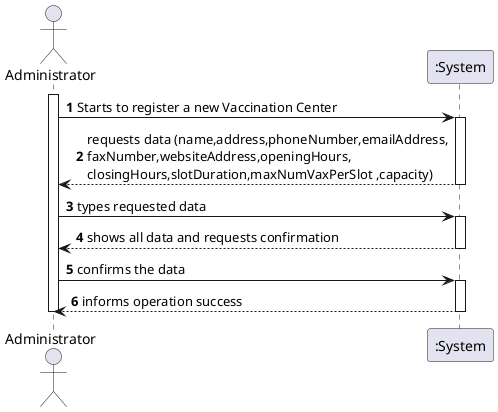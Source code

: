 @startuml
autonumber
actor "Administrator" as OE

activate OE
OE -> ":System" : Starts to register a new Vaccination Center
activate ":System"
":System" --> OE : requests data (name,address,phoneNumber,emailAddress,\nfaxNumber,websiteAddress,openingHours,\nclosingHours,slotDuration,maxNumVaxPerSlot ,capacity)
deactivate ":System"

OE -> ":System" : types requested data
activate ":System"
":System" --> OE : shows all data and requests confirmation
deactivate ":System"

OE -> ":System" : confirms the data
activate ":System"
":System" --> OE : informs operation success
deactivate ":System"

deactivate OE

@enduml